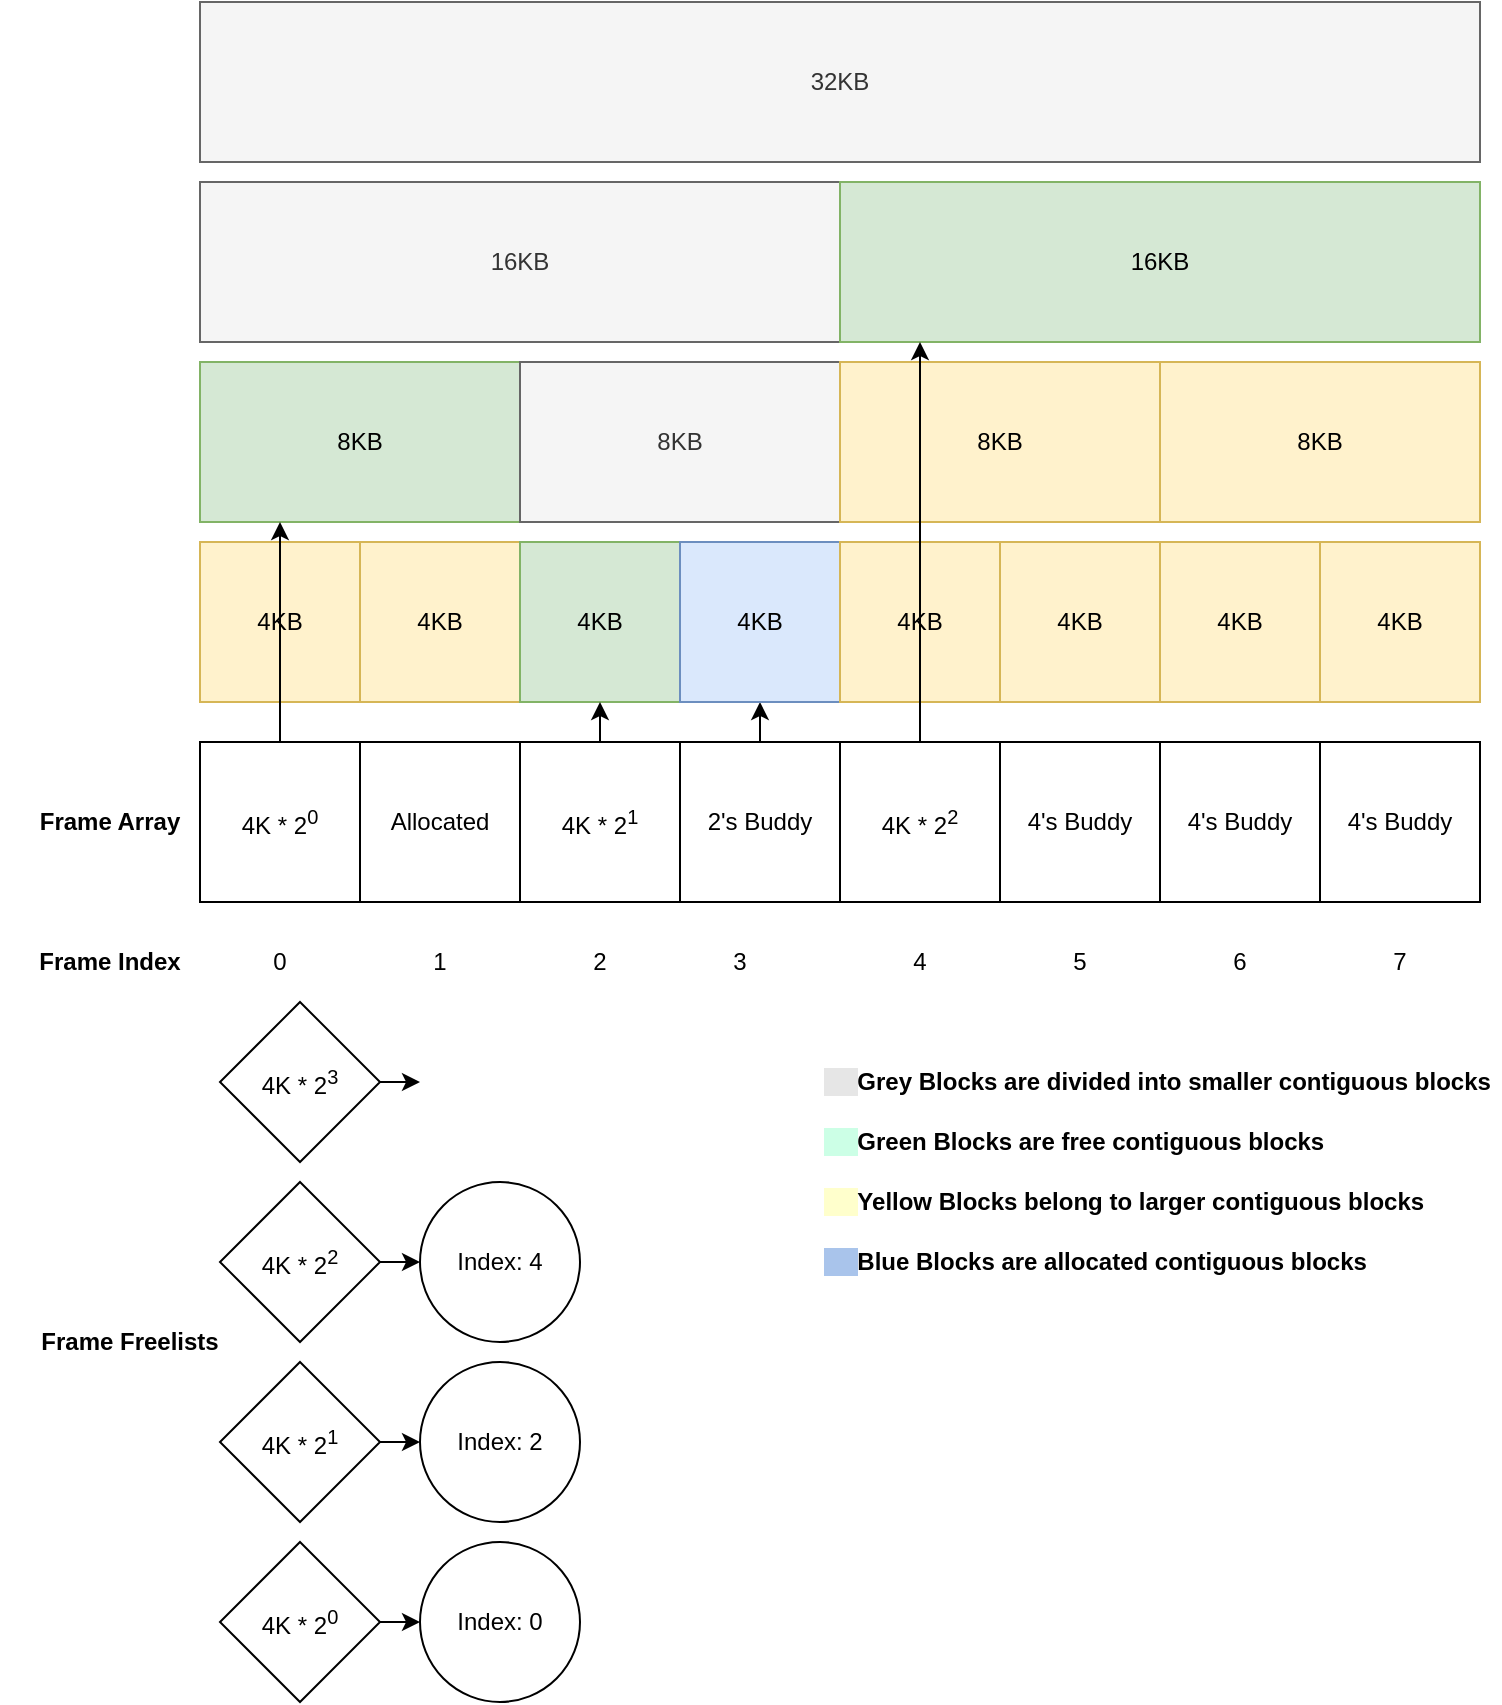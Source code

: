 <mxfile version="14.5.0" type="device"><diagram id="KoE9lUOKDPOXp2OaILGj" name="Page-1"><mxGraphModel dx="1422" dy="705" grid="1" gridSize="10" guides="1" tooltips="1" connect="1" arrows="1" fold="1" page="1" pageScale="1" pageWidth="850" pageHeight="1100" math="0" shadow="0"><root><mxCell id="0"/><mxCell id="1" parent="0"/><mxCell id="htUEUd58ZAXEYsollM0c-2" value="4KB" style="whiteSpace=wrap;html=1;aspect=fixed;fillColor=#fff2cc;strokeColor=#d6b656;" vertex="1" parent="1"><mxGeometry x="120" y="320" width="80" height="80" as="geometry"/></mxCell><mxCell id="htUEUd58ZAXEYsollM0c-3" value="4KB" style="whiteSpace=wrap;html=1;aspect=fixed;fillColor=#fff2cc;strokeColor=#d6b656;" vertex="1" parent="1"><mxGeometry x="200" y="320" width="80" height="80" as="geometry"/></mxCell><mxCell id="htUEUd58ZAXEYsollM0c-4" value="4KB" style="whiteSpace=wrap;html=1;aspect=fixed;fillColor=#d5e8d4;strokeColor=#82b366;" vertex="1" parent="1"><mxGeometry x="280" y="320" width="80" height="80" as="geometry"/></mxCell><mxCell id="htUEUd58ZAXEYsollM0c-11" value="8KB" style="rounded=0;whiteSpace=wrap;html=1;fillColor=#d5e8d4;strokeColor=#82b366;" vertex="1" parent="1"><mxGeometry x="120" y="230" width="160" height="80" as="geometry"/></mxCell><mxCell id="htUEUd58ZAXEYsollM0c-12" value="8KB" style="rounded=0;whiteSpace=wrap;html=1;fillColor=#f5f5f5;strokeColor=#666666;fontColor=#333333;" vertex="1" parent="1"><mxGeometry x="280" y="230" width="160" height="80" as="geometry"/></mxCell><mxCell id="htUEUd58ZAXEYsollM0c-13" value="8KB" style="rounded=0;whiteSpace=wrap;html=1;fillColor=#fff2cc;strokeColor=#d6b656;" vertex="1" parent="1"><mxGeometry x="440" y="230" width="160" height="80" as="geometry"/></mxCell><mxCell id="htUEUd58ZAXEYsollM0c-14" value="8KB" style="rounded=0;whiteSpace=wrap;html=1;fillColor=#fff2cc;strokeColor=#d6b656;" vertex="1" parent="1"><mxGeometry x="600" y="230" width="160" height="80" as="geometry"/></mxCell><mxCell id="htUEUd58ZAXEYsollM0c-15" value="16KB" style="rounded=0;whiteSpace=wrap;html=1;fillColor=#f5f5f5;strokeColor=#666666;fontColor=#333333;" vertex="1" parent="1"><mxGeometry x="120" y="140" width="320" height="80" as="geometry"/></mxCell><mxCell id="htUEUd58ZAXEYsollM0c-16" value="16KB" style="rounded=0;whiteSpace=wrap;html=1;fillColor=#d5e8d4;strokeColor=#82b366;" vertex="1" parent="1"><mxGeometry x="440" y="140" width="320" height="80" as="geometry"/></mxCell><mxCell id="htUEUd58ZAXEYsollM0c-17" value="32KB" style="rounded=0;whiteSpace=wrap;html=1;fillColor=#f5f5f5;strokeColor=#666666;fontColor=#333333;" vertex="1" parent="1"><mxGeometry x="120" y="50" width="640" height="80" as="geometry"/></mxCell><mxCell id="htUEUd58ZAXEYsollM0c-65" style="edgeStyle=orthogonalEdgeStyle;rounded=0;orthogonalLoop=1;jettySize=auto;html=1;exitX=0.5;exitY=0;exitDx=0;exitDy=0;entryX=0.25;entryY=1;entryDx=0;entryDy=0;" edge="1" parent="1" source="htUEUd58ZAXEYsollM0c-18" target="htUEUd58ZAXEYsollM0c-11"><mxGeometry relative="1" as="geometry"/></mxCell><mxCell id="htUEUd58ZAXEYsollM0c-18" value="4K * 2&lt;sup&gt;0&lt;/sup&gt;" style="whiteSpace=wrap;html=1;aspect=fixed;" vertex="1" parent="1"><mxGeometry x="120" y="420" width="80" height="80" as="geometry"/></mxCell><mxCell id="htUEUd58ZAXEYsollM0c-19" value="Allocated" style="whiteSpace=wrap;html=1;aspect=fixed;" vertex="1" parent="1"><mxGeometry x="200" y="420" width="80" height="80" as="geometry"/></mxCell><mxCell id="htUEUd58ZAXEYsollM0c-66" style="edgeStyle=orthogonalEdgeStyle;rounded=0;orthogonalLoop=1;jettySize=auto;html=1;exitX=0.5;exitY=0;exitDx=0;exitDy=0;entryX=0.5;entryY=1;entryDx=0;entryDy=0;" edge="1" parent="1" source="htUEUd58ZAXEYsollM0c-21" target="htUEUd58ZAXEYsollM0c-26"><mxGeometry relative="1" as="geometry"/></mxCell><mxCell id="htUEUd58ZAXEYsollM0c-21" value="2's Buddy" style="whiteSpace=wrap;html=1;aspect=fixed;" vertex="1" parent="1"><mxGeometry x="360" y="420" width="80" height="80" as="geometry"/></mxCell><mxCell id="htUEUd58ZAXEYsollM0c-22" value="4K * 2&lt;sup&gt;2&lt;/sup&gt;" style="whiteSpace=wrap;html=1;aspect=fixed;" vertex="1" parent="1"><mxGeometry x="440" y="420" width="80" height="80" as="geometry"/></mxCell><mxCell id="htUEUd58ZAXEYsollM0c-23" value="4's Buddy" style="whiteSpace=wrap;html=1;aspect=fixed;" vertex="1" parent="1"><mxGeometry x="520" y="420" width="80" height="80" as="geometry"/></mxCell><mxCell id="htUEUd58ZAXEYsollM0c-24" value="4's Buddy" style="whiteSpace=wrap;html=1;aspect=fixed;" vertex="1" parent="1"><mxGeometry x="600" y="420" width="80" height="80" as="geometry"/></mxCell><mxCell id="htUEUd58ZAXEYsollM0c-25" value="4's Buddy" style="whiteSpace=wrap;html=1;aspect=fixed;" vertex="1" parent="1"><mxGeometry x="680" y="420" width="80" height="80" as="geometry"/></mxCell><mxCell id="htUEUd58ZAXEYsollM0c-26" value="4KB" style="whiteSpace=wrap;html=1;aspect=fixed;fillColor=#dae8fc;strokeColor=#6c8ebf;" vertex="1" parent="1"><mxGeometry x="360" y="320" width="80" height="80" as="geometry"/></mxCell><mxCell id="htUEUd58ZAXEYsollM0c-27" value="4KB" style="whiteSpace=wrap;html=1;aspect=fixed;fillColor=#fff2cc;strokeColor=#d6b656;" vertex="1" parent="1"><mxGeometry x="440" y="320" width="80" height="80" as="geometry"/></mxCell><mxCell id="htUEUd58ZAXEYsollM0c-28" value="4KB" style="whiteSpace=wrap;html=1;aspect=fixed;fillColor=#fff2cc;strokeColor=#d6b656;" vertex="1" parent="1"><mxGeometry x="520" y="320" width="80" height="80" as="geometry"/></mxCell><mxCell id="htUEUd58ZAXEYsollM0c-29" value="4KB" style="whiteSpace=wrap;html=1;aspect=fixed;fillColor=#fff2cc;strokeColor=#d6b656;" vertex="1" parent="1"><mxGeometry x="600" y="320" width="80" height="80" as="geometry"/></mxCell><mxCell id="htUEUd58ZAXEYsollM0c-30" value="4KB" style="whiteSpace=wrap;html=1;aspect=fixed;fillColor=#fff2cc;strokeColor=#d6b656;" vertex="1" parent="1"><mxGeometry x="680" y="320" width="80" height="80" as="geometry"/></mxCell><mxCell id="htUEUd58ZAXEYsollM0c-31" value="0" style="text;html=1;strokeColor=none;fillColor=none;align=center;verticalAlign=middle;whiteSpace=wrap;rounded=0;" vertex="1" parent="1"><mxGeometry x="140" y="520" width="40" height="20" as="geometry"/></mxCell><mxCell id="htUEUd58ZAXEYsollM0c-36" value="1" style="text;html=1;strokeColor=none;fillColor=none;align=center;verticalAlign=middle;whiteSpace=wrap;rounded=0;" vertex="1" parent="1"><mxGeometry x="220" y="520" width="40" height="20" as="geometry"/></mxCell><mxCell id="htUEUd58ZAXEYsollM0c-37" value="2" style="text;html=1;strokeColor=none;fillColor=none;align=center;verticalAlign=middle;whiteSpace=wrap;rounded=0;" vertex="1" parent="1"><mxGeometry x="300" y="520" width="40" height="20" as="geometry"/></mxCell><mxCell id="htUEUd58ZAXEYsollM0c-38" value="3" style="text;html=1;strokeColor=none;fillColor=none;align=center;verticalAlign=middle;whiteSpace=wrap;rounded=0;" vertex="1" parent="1"><mxGeometry x="370" y="520" width="40" height="20" as="geometry"/></mxCell><mxCell id="htUEUd58ZAXEYsollM0c-43" value="4" style="text;html=1;strokeColor=none;fillColor=none;align=center;verticalAlign=middle;whiteSpace=wrap;rounded=0;" vertex="1" parent="1"><mxGeometry x="460" y="520" width="40" height="20" as="geometry"/></mxCell><mxCell id="htUEUd58ZAXEYsollM0c-44" value="5" style="text;html=1;strokeColor=none;fillColor=none;align=center;verticalAlign=middle;whiteSpace=wrap;rounded=0;" vertex="1" parent="1"><mxGeometry x="540" y="520" width="40" height="20" as="geometry"/></mxCell><mxCell id="htUEUd58ZAXEYsollM0c-45" value="6" style="text;html=1;strokeColor=none;fillColor=none;align=center;verticalAlign=middle;whiteSpace=wrap;rounded=0;" vertex="1" parent="1"><mxGeometry x="620" y="520" width="40" height="20" as="geometry"/></mxCell><mxCell id="htUEUd58ZAXEYsollM0c-46" value="7" style="text;html=1;strokeColor=none;fillColor=none;align=center;verticalAlign=middle;whiteSpace=wrap;rounded=0;" vertex="1" parent="1"><mxGeometry x="700" y="520" width="40" height="20" as="geometry"/></mxCell><mxCell id="htUEUd58ZAXEYsollM0c-49" value="Frame Index" style="text;html=1;strokeColor=none;fillColor=none;align=center;verticalAlign=middle;whiteSpace=wrap;rounded=0;fontStyle=1" vertex="1" parent="1"><mxGeometry x="20" y="520" width="110" height="20" as="geometry"/></mxCell><mxCell id="htUEUd58ZAXEYsollM0c-51" style="edgeStyle=orthogonalEdgeStyle;rounded=0;orthogonalLoop=1;jettySize=auto;html=1;exitX=0.5;exitY=0;exitDx=0;exitDy=0;" edge="1" parent="1" source="htUEUd58ZAXEYsollM0c-50"><mxGeometry relative="1" as="geometry"><mxPoint x="320" y="400" as="targetPoint"/></mxGeometry></mxCell><mxCell id="htUEUd58ZAXEYsollM0c-50" value="4K * 2&lt;sup&gt;1&lt;/sup&gt;" style="whiteSpace=wrap;html=1;aspect=fixed;" vertex="1" parent="1"><mxGeometry x="280" y="420" width="80" height="80" as="geometry"/></mxCell><mxCell id="htUEUd58ZAXEYsollM0c-55" style="edgeStyle=orthogonalEdgeStyle;rounded=0;orthogonalLoop=1;jettySize=auto;html=1;exitX=0.5;exitY=0;exitDx=0;exitDy=0;" edge="1" parent="1" source="htUEUd58ZAXEYsollM0c-22"><mxGeometry relative="1" as="geometry"><mxPoint x="480" y="220" as="targetPoint"/></mxGeometry></mxCell><mxCell id="htUEUd58ZAXEYsollM0c-56" value="4K * 2&lt;sup&gt;0&lt;/sup&gt;" style="rhombus;whiteSpace=wrap;html=1;" vertex="1" parent="1"><mxGeometry x="130" y="820" width="80" height="80" as="geometry"/></mxCell><mxCell id="htUEUd58ZAXEYsollM0c-57" value="4K * 2&lt;sup&gt;1&lt;/sup&gt;" style="rhombus;whiteSpace=wrap;html=1;" vertex="1" parent="1"><mxGeometry x="130" y="730" width="80" height="80" as="geometry"/></mxCell><mxCell id="htUEUd58ZAXEYsollM0c-60" style="edgeStyle=orthogonalEdgeStyle;rounded=0;orthogonalLoop=1;jettySize=auto;html=1;exitX=1;exitY=0.5;exitDx=0;exitDy=0;entryX=0;entryY=0.5;entryDx=0;entryDy=0;" edge="1" parent="1" source="htUEUd58ZAXEYsollM0c-58" target="htUEUd58ZAXEYsollM0c-59"><mxGeometry relative="1" as="geometry"/></mxCell><mxCell id="htUEUd58ZAXEYsollM0c-58" value="4K * 2&lt;sup&gt;2&lt;/sup&gt;" style="rhombus;whiteSpace=wrap;html=1;" vertex="1" parent="1"><mxGeometry x="130" y="640" width="80" height="80" as="geometry"/></mxCell><mxCell id="htUEUd58ZAXEYsollM0c-59" value="Index: 4" style="ellipse;whiteSpace=wrap;html=1;aspect=fixed;" vertex="1" parent="1"><mxGeometry x="230" y="640" width="80" height="80" as="geometry"/></mxCell><mxCell id="htUEUd58ZAXEYsollM0c-61" style="edgeStyle=orthogonalEdgeStyle;rounded=0;orthogonalLoop=1;jettySize=auto;html=1;exitX=1;exitY=0.5;exitDx=0;exitDy=0;entryX=0;entryY=0.5;entryDx=0;entryDy=0;" edge="1" parent="1" target="htUEUd58ZAXEYsollM0c-62"><mxGeometry relative="1" as="geometry"><mxPoint x="210" y="770" as="sourcePoint"/></mxGeometry></mxCell><mxCell id="htUEUd58ZAXEYsollM0c-62" value="Index: 2" style="ellipse;whiteSpace=wrap;html=1;aspect=fixed;" vertex="1" parent="1"><mxGeometry x="230" y="730" width="80" height="80" as="geometry"/></mxCell><mxCell id="htUEUd58ZAXEYsollM0c-63" style="edgeStyle=orthogonalEdgeStyle;rounded=0;orthogonalLoop=1;jettySize=auto;html=1;exitX=1;exitY=0.5;exitDx=0;exitDy=0;entryX=0;entryY=0.5;entryDx=0;entryDy=0;" edge="1" parent="1" target="htUEUd58ZAXEYsollM0c-64"><mxGeometry relative="1" as="geometry"><mxPoint x="210" y="860" as="sourcePoint"/></mxGeometry></mxCell><mxCell id="htUEUd58ZAXEYsollM0c-64" value="Index: 0" style="ellipse;whiteSpace=wrap;html=1;aspect=fixed;" vertex="1" parent="1"><mxGeometry x="230" y="820" width="80" height="80" as="geometry"/></mxCell><mxCell id="htUEUd58ZAXEYsollM0c-67" value="&lt;b&gt;&lt;font&gt;&lt;span style=&quot;background-color: rgb(230 , 230 , 230)&quot;&gt;&amp;nbsp; &amp;nbsp; &amp;nbsp;&lt;/span&gt;Grey Blocks&lt;/font&gt;&amp;nbsp;are divided into smaller contiguous blocks&lt;/b&gt;" style="text;html=1;strokeColor=none;fillColor=none;align=left;verticalAlign=middle;whiteSpace=wrap;rounded=0;" vertex="1" parent="1"><mxGeometry x="430" y="580" width="340" height="20" as="geometry"/></mxCell><mxCell id="htUEUd58ZAXEYsollM0c-68" value="&lt;b&gt;&lt;font&gt;&lt;span style=&quot;background-color: rgb(204 , 255 , 230)&quot;&gt;&amp;nbsp; &amp;nbsp; &amp;nbsp;&lt;/span&gt;Green Blocks are free&lt;/font&gt;&amp;nbsp;contiguous blocks&lt;/b&gt;" style="text;html=1;strokeColor=none;fillColor=none;align=left;verticalAlign=middle;whiteSpace=wrap;rounded=0;" vertex="1" parent="1"><mxGeometry x="430" y="610" width="340" height="20" as="geometry"/></mxCell><mxCell id="htUEUd58ZAXEYsollM0c-69" value="&lt;b&gt;&lt;font&gt;&lt;font color=&quot;#ffffcc&quot; style=&quot;background-color: rgb(255 , 255 , 204)&quot;&gt;&amp;nbsp; &amp;nbsp; &amp;nbsp;&lt;/font&gt;Yellow Blocks belong to larger&lt;/font&gt;&amp;nbsp;contiguous blocks&lt;/b&gt;" style="text;html=1;strokeColor=none;fillColor=none;align=left;verticalAlign=middle;whiteSpace=wrap;rounded=0;" vertex="1" parent="1"><mxGeometry x="430" y="640" width="340" height="20" as="geometry"/></mxCell><mxCell id="htUEUd58ZAXEYsollM0c-70" value="&lt;b&gt;&lt;font&gt;&lt;font color=&quot;#ffffcc&quot; style=&quot;background-color: rgb(169 , 196 , 235)&quot;&gt;&amp;nbsp; &amp;nbsp; &amp;nbsp;&lt;/font&gt;Blue Blocks are allocated&amp;nbsp;&lt;/font&gt;contiguous blocks&lt;/b&gt;" style="text;html=1;strokeColor=none;fillColor=none;align=left;verticalAlign=middle;whiteSpace=wrap;rounded=0;" vertex="1" parent="1"><mxGeometry x="430" y="670" width="340" height="20" as="geometry"/></mxCell><mxCell id="htUEUd58ZAXEYsollM0c-74" style="edgeStyle=orthogonalEdgeStyle;rounded=0;orthogonalLoop=1;jettySize=auto;html=1;exitX=1;exitY=0.5;exitDx=0;exitDy=0;" edge="1" parent="1" source="htUEUd58ZAXEYsollM0c-71"><mxGeometry relative="1" as="geometry"><mxPoint x="230" y="590" as="targetPoint"/></mxGeometry></mxCell><mxCell id="htUEUd58ZAXEYsollM0c-71" value="4K * 2&lt;sup&gt;3&lt;/sup&gt;" style="rhombus;whiteSpace=wrap;html=1;" vertex="1" parent="1"><mxGeometry x="130" y="550" width="80" height="80" as="geometry"/></mxCell><mxCell id="htUEUd58ZAXEYsollM0c-75" value="Frame Array" style="text;html=1;strokeColor=none;fillColor=none;align=center;verticalAlign=middle;whiteSpace=wrap;rounded=0;fontStyle=1" vertex="1" parent="1"><mxGeometry x="20" y="450" width="110" height="20" as="geometry"/></mxCell><mxCell id="htUEUd58ZAXEYsollM0c-76" value="Frame Freelists" style="text;html=1;strokeColor=none;fillColor=none;align=center;verticalAlign=middle;whiteSpace=wrap;rounded=0;fontStyle=1" vertex="1" parent="1"><mxGeometry x="30" y="700" width="110" height="40" as="geometry"/></mxCell></root></mxGraphModel></diagram></mxfile>